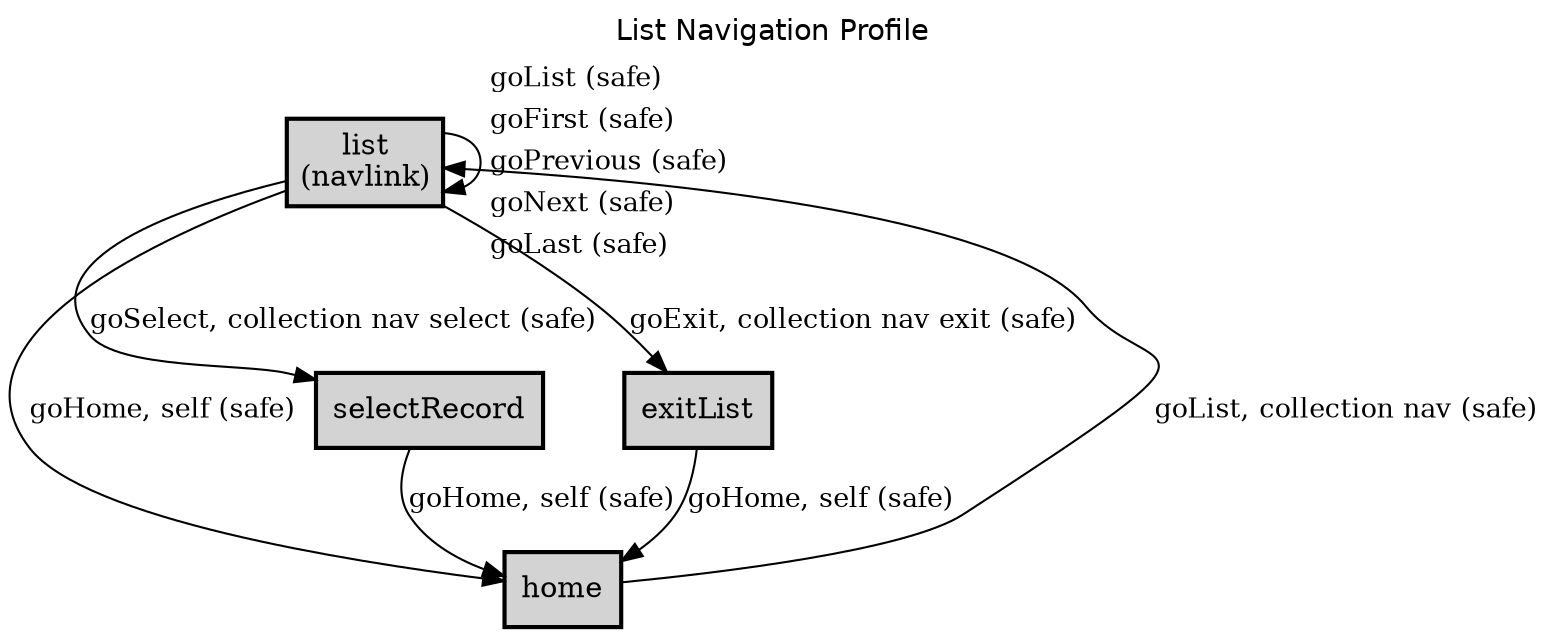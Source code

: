 digraph application_state_diagram {
  graph [
    labelloc="t";
    fontname="Helvetica"
    label="List Navigation Profile";
    URL="index.html" target="_parent"
  ];
  node [shape = box, style = "bold,filled" fillcolor="lightgray"];

    list [margin=0.02, label=<<table cellspacing="0" cellpadding="5" border="0"><tr><td>list<br />(navlink)<br /></td></tr></table>>,shape=box URL="docs/semantic.list.html" target="_parent"]

    home -> list [label = "goList, collection nav (safe)" URL="docs/safe.goList.html" target="_parent" fontsize=13];
    selectRecord -> home [label = "goHome, self (safe)" URL="docs/safe.goHome.html" target="_parent" fontsize=13];
    exitList -> home [label = "goHome, self (safe)" URL="docs/safe.goHome.html" target="_parent" fontsize=13];
    list -> list [label=<<table  border="0"><tr><td align="left" href="docs/safe.goList.html">goList (safe)</td></tr><tr><td align="left" href="docs/safe.goFirst.html">goFirst (safe)</td></tr><tr><td align="left" href="docs/safe.goPrevious.html">goPrevious (safe)</td></tr><tr><td align="left" href="docs/safe.goNext.html">goNext (safe)</td></tr><tr><td align="left" href="docs/safe.goLast.html">goLast (safe)</td></tr></table>> fontsize=13];
    list -> selectRecord [label = "goSelect, collection nav select (safe)" URL="docs/safe.goSelect.html" target="_parent" fontsize=13];
    list -> exitList [label = "goExit, collection nav exit (safe)" URL="docs/safe.goExit.html" target="_parent" fontsize=13];
    list -> home [label = "goHome, self (safe)" URL="docs/safe.goHome.html" target="_parent" fontsize=13];

    home [URL="docs/semantic.home.html" target="_parent"]
    selectRecord [URL="docs/semantic.selectRecord.html" target="_parent"]
    exitList [URL="docs/semantic.exitList.html" target="_parent"]

}